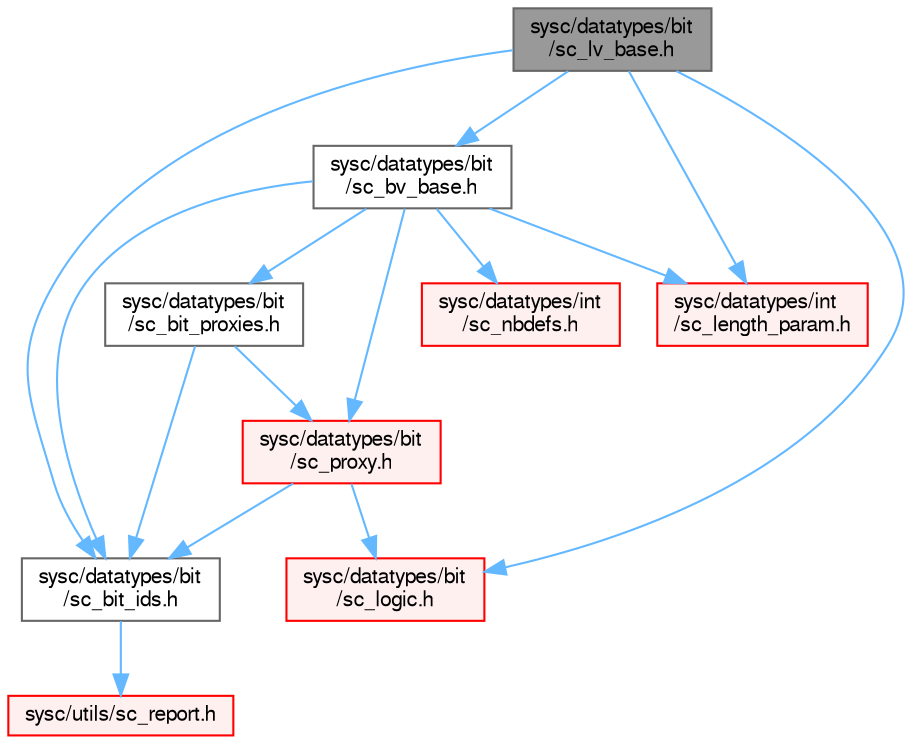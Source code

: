 digraph "sysc/datatypes/bit/sc_lv_base.h"
{
 // LATEX_PDF_SIZE
  bgcolor="transparent";
  edge [fontname=FreeSans,fontsize=10,labelfontname=FreeSans,labelfontsize=10];
  node [fontname=FreeSans,fontsize=10,shape=box,height=0.2,width=0.4];
  Node1 [id="Node000001",label="sysc/datatypes/bit\l/sc_lv_base.h",height=0.2,width=0.4,color="gray40", fillcolor="grey60", style="filled", fontcolor="black",tooltip=" "];
  Node1 -> Node2 [id="edge1_Node000001_Node000002",color="steelblue1",style="solid",tooltip=" "];
  Node2 [id="Node000002",label="sysc/datatypes/bit\l/sc_bit_ids.h",height=0.2,width=0.4,color="grey40", fillcolor="white", style="filled",URL="$a00038.html",tooltip=" "];
  Node2 -> Node3 [id="edge2_Node000002_Node000003",color="steelblue1",style="solid",tooltip=" "];
  Node3 [id="Node000003",label="sysc/utils/sc_report.h",height=0.2,width=0.4,color="red", fillcolor="#FFF0F0", style="filled",URL="$a00212.html",tooltip=" "];
  Node1 -> Node12 [id="edge3_Node000001_Node000012",color="steelblue1",style="solid",tooltip=" "];
  Node12 [id="Node000012",label="sysc/datatypes/bit\l/sc_bv_base.h",height=0.2,width=0.4,color="grey40", fillcolor="white", style="filled",URL="$a00053.html",tooltip=" "];
  Node12 -> Node2 [id="edge4_Node000012_Node000002",color="steelblue1",style="solid",tooltip=" "];
  Node12 -> Node13 [id="edge5_Node000012_Node000013",color="steelblue1",style="solid",tooltip=" "];
  Node13 [id="Node000013",label="sysc/datatypes/bit\l/sc_bit_proxies.h",height=0.2,width=0.4,color="grey40", fillcolor="white", style="filled",URL="$a00056.html",tooltip=" "];
  Node13 -> Node2 [id="edge6_Node000013_Node000002",color="steelblue1",style="solid",tooltip=" "];
  Node13 -> Node14 [id="edge7_Node000013_Node000014",color="steelblue1",style="solid",tooltip=" "];
  Node14 [id="Node000014",label="sysc/datatypes/bit\l/sc_proxy.h",height=0.2,width=0.4,color="red", fillcolor="#FFF0F0", style="filled",URL="$a00047.html",tooltip=" "];
  Node14 -> Node2 [id="edge8_Node000014_Node000002",color="steelblue1",style="solid",tooltip=" "];
  Node14 -> Node65 [id="edge9_Node000014_Node000065",color="steelblue1",style="solid",tooltip=" "];
  Node65 [id="Node000065",label="sysc/datatypes/bit\l/sc_logic.h",height=0.2,width=0.4,color="red", fillcolor="#FFF0F0", style="filled",URL="$a00035.html",tooltip=" "];
  Node12 -> Node14 [id="edge10_Node000012_Node000014",color="steelblue1",style="solid",tooltip=" "];
  Node12 -> Node30 [id="edge11_Node000012_Node000030",color="steelblue1",style="solid",tooltip=" "];
  Node30 [id="Node000030",label="sysc/datatypes/int\l/sc_length_param.h",height=0.2,width=0.4,color="red", fillcolor="#FFF0F0", style="filled",URL="$a00173.html",tooltip=" "];
  Node12 -> Node25 [id="edge12_Node000012_Node000025",color="steelblue1",style="solid",tooltip=" "];
  Node25 [id="Node000025",label="sysc/datatypes/int\l/sc_nbdefs.h",height=0.2,width=0.4,color="red", fillcolor="#FFF0F0", style="filled",URL="$a00140.html",tooltip=" "];
  Node1 -> Node65 [id="edge13_Node000001_Node000065",color="steelblue1",style="solid",tooltip=" "];
  Node1 -> Node30 [id="edge14_Node000001_Node000030",color="steelblue1",style="solid",tooltip=" "];
}
